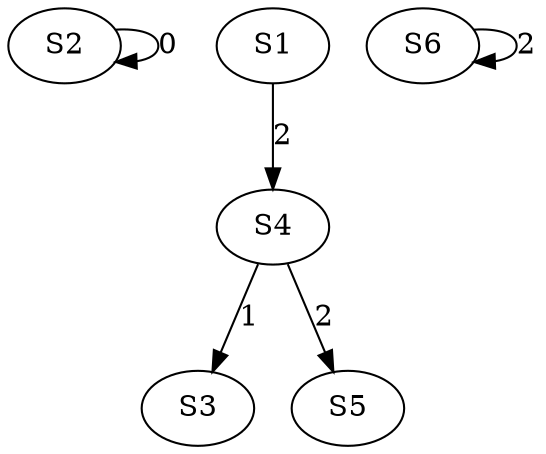 strict digraph {
	S2 -> S2 [ label = 0 ];
	S4 -> S3 [ label = 1 ];
	S1 -> S4 [ label = 2 ];
	S4 -> S5 [ label = 2 ];
	S6 -> S6 [ label = 2 ];
}